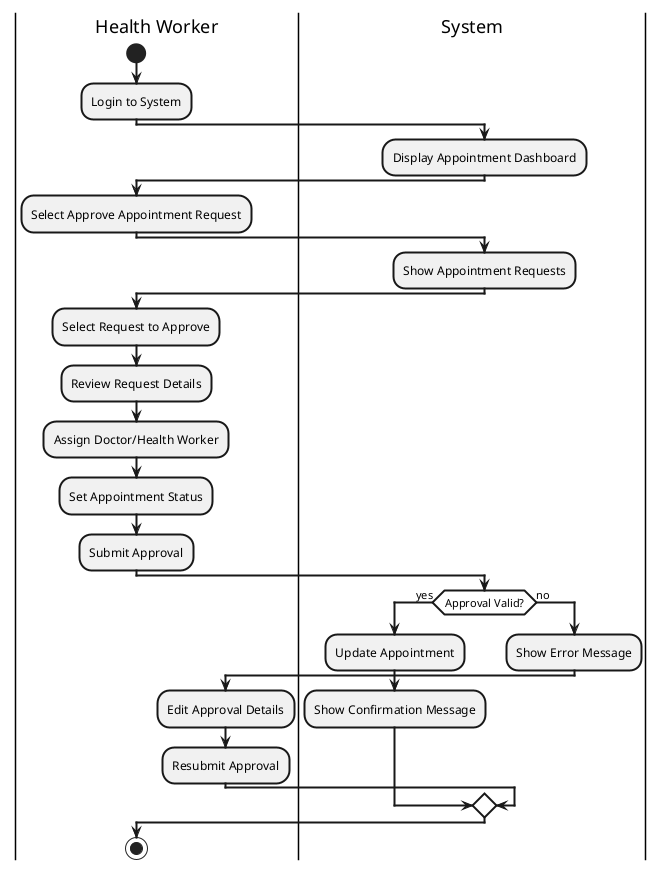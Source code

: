 @startuml
skinparam defaultTextAlignment center
skinparam ArrowThickness 2
skinparam ActivityBorderThickness 2
skinparam ActivityDiamondBackgroundColor white
skinparam ActivityDiamondBorderThickness 2

|Health Worker|
start
:Login to System;

|System|
:Display Appointment Dashboard;

|Health Worker|
:Select Approve Appointment Request;

|System|
:Show Appointment Requests;

|Health Worker|
:Select Request to Approve;
:Review Request Details;
:Assign Doctor/Health Worker;
:Set Appointment Status;
:Submit Approval;

|System|
if (Approval Valid?) then (yes)
  :Update Appointment;
  :Show Confirmation Message;
else (no)
  :Show Error Message;
  |Health Worker|
  :Edit Approval Details;
  :Resubmit Approval;
endif

stop

@enduml 